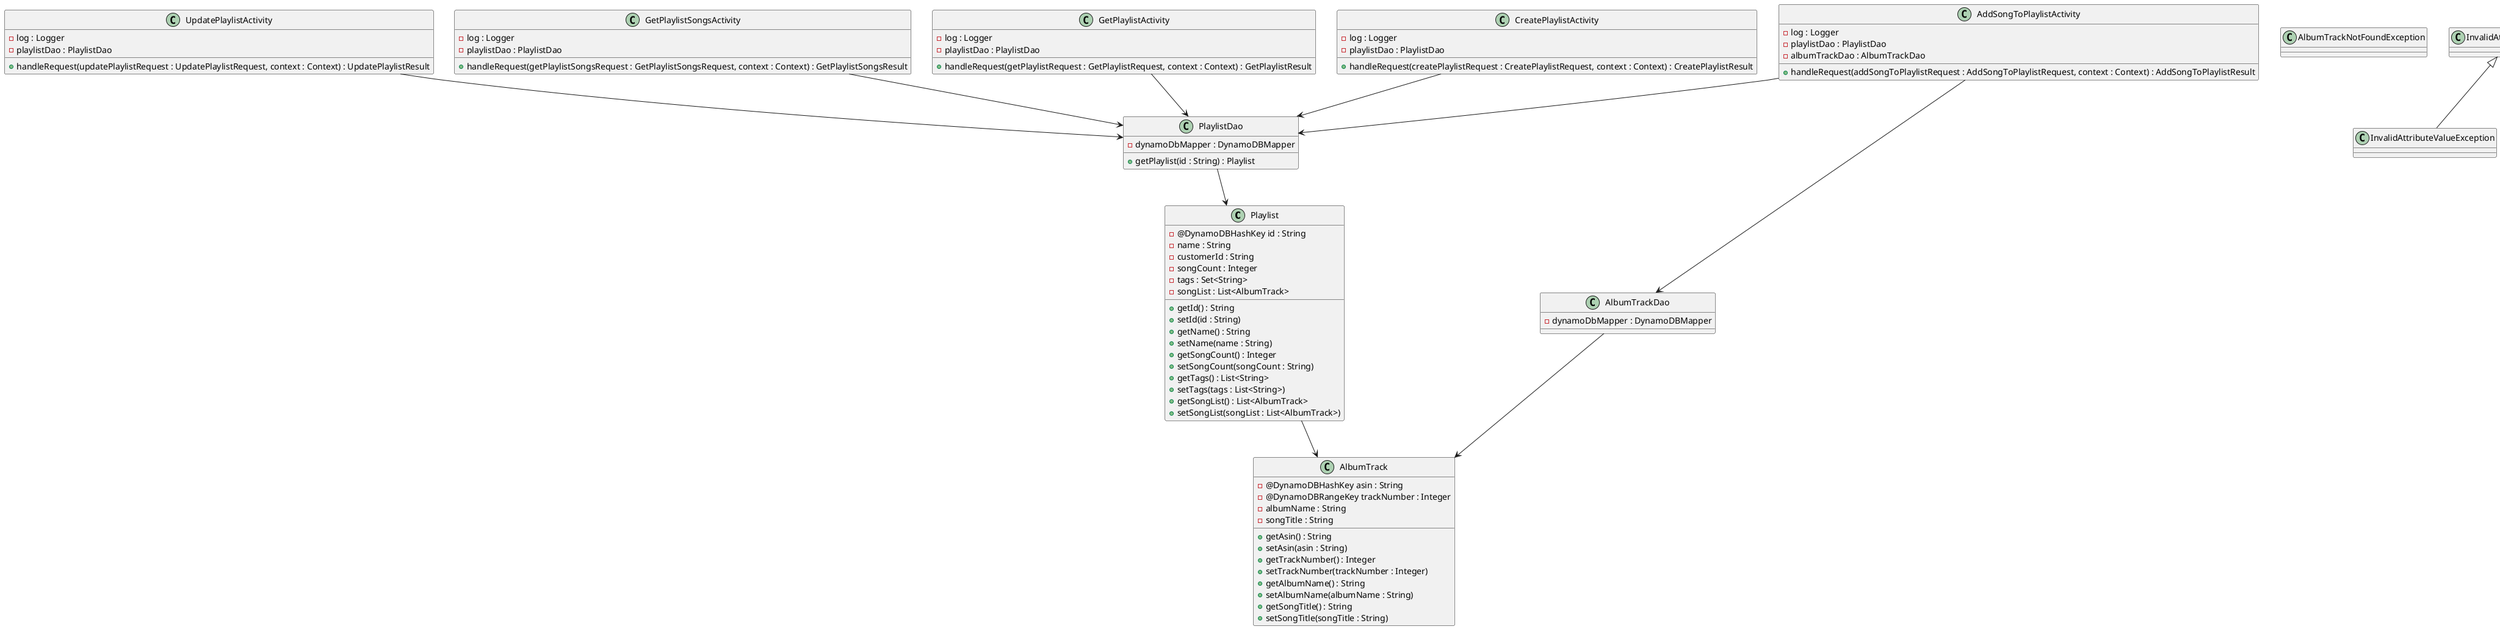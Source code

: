@startuml
class Playlist {
-@DynamoDBHashKey id : String
-name : String
-customerId : String
-songCount : Integer
-tags : Set<String>
-songList : List<AlbumTrack>

+getId() : String
+setId(id : String)
+getName() : String
+setName(name : String)
+getSongCount() : Integer
+setSongCount(songCount : String)
+getTags() : List<String>
+setTags(tags : List<String>)
+getSongList() : List<AlbumTrack>
+setSongList(songList : List<AlbumTrack>)
}
Playlist --> AlbumTrack

class PlaylistDao {
-dynamoDbMapper : DynamoDBMapper
+getPlaylist(id : String) : Playlist
}
PlaylistDao --> Playlist

class UpdatePlaylistActivity {
-log : Logger
-playlistDao : PlaylistDao
+handleRequest(updatePlaylistRequest : UpdatePlaylistRequest, context : Context) : UpdatePlaylistResult
}
UpdatePlaylistActivity --> PlaylistDao

class GetPlaylistSongsActivity {
-log : Logger
-playlistDao : PlaylistDao
+handleRequest(getPlaylistSongsRequest : GetPlaylistSongsRequest, context : Context) : GetPlaylistSongsResult
}
GetPlaylistSongsActivity --> PlaylistDao

class GetPlaylistActivity {
-log : Logger
-playlistDao : PlaylistDao
+handleRequest(getPlaylistRequest : GetPlaylistRequest, context : Context) : GetPlaylistResult
}
GetPlaylistActivity --> PlaylistDao

class CreatePlaylistActivity {
-log : Logger
-playlistDao : PlaylistDao
+handleRequest(createPlaylistRequest : CreatePlaylistRequest, context : Context) : CreatePlaylistResult
}
CreatePlaylistActivity --> PlaylistDao

class AddSongToPlaylistActivity {
-log : Logger
-playlistDao : PlaylistDao
-albumTrackDao : AlbumTrackDao
+handleRequest(addSongToPlaylistRequest : AddSongToPlaylistRequest, context : Context) : AddSongToPlaylistResult
}
AddSongToPlaylistActivity --> PlaylistDao
AddSongToPlaylistActivity --> AlbumTrackDao

class AlbumTrack {
-@DynamoDBHashKey asin : String
-@DynamoDBRangeKey trackNumber : Integer
-albumName : String
-songTitle : String

+getAsin() : String
+setAsin(asin : String)
+getTrackNumber() : Integer
+setTrackNumber(trackNumber : Integer)
+getAlbumName() : String
+setAlbumName(albumName : String)
+getSongTitle() : String
+setSongTitle(songTitle : String)
}
AlbumTrackDao --> AlbumTrack
class AlbumTrackDao {
-dynamoDbMapper : DynamoDBMapper
}

class AlbumTrackNotFoundException {}
class InvalidAttributeValueException {}
class PlaylistNotFoundException {}
class InvalidAttributeChangeException {}
class InvalidAttributeException {}
InvalidAttributeException <|-- InvalidAttributeChangeException
InvalidAttributeException <|-- InvalidAttributeValueException









@enduml